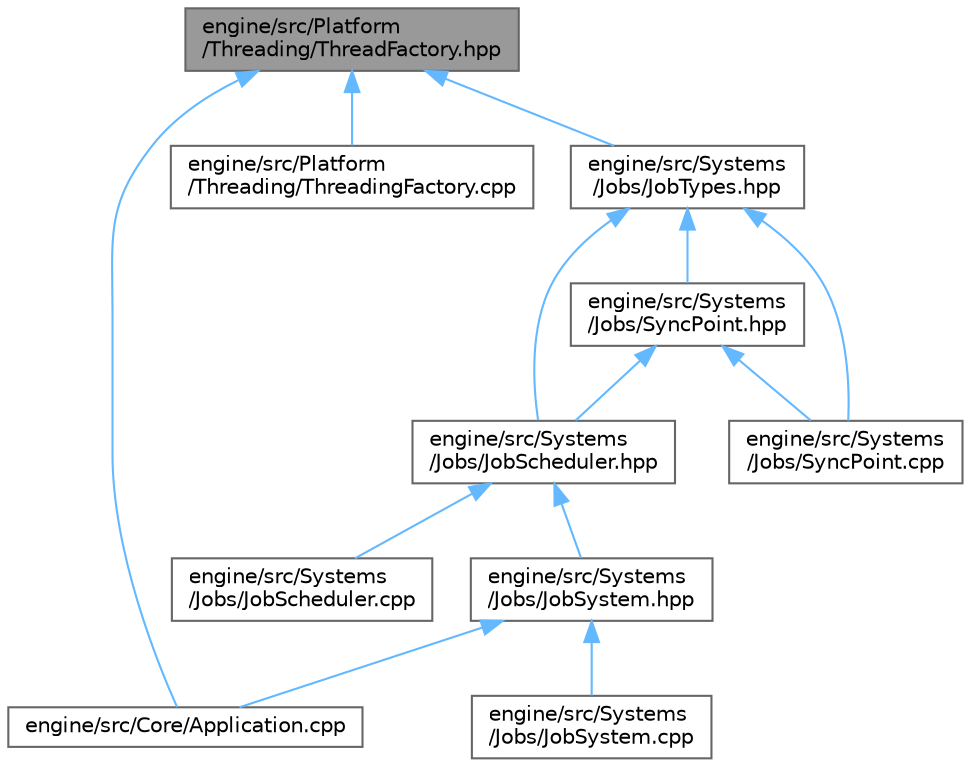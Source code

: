 digraph "engine/src/Platform/Threading/ThreadFactory.hpp"
{
 // LATEX_PDF_SIZE
  bgcolor="transparent";
  edge [fontname=Helvetica,fontsize=10,labelfontname=Helvetica,labelfontsize=10];
  node [fontname=Helvetica,fontsize=10,shape=box,height=0.2,width=0.4];
  Node1 [id="Node000001",label="engine/src/Platform\l/Threading/ThreadFactory.hpp",height=0.2,width=0.4,color="gray40", fillcolor="grey60", style="filled", fontcolor="black",tooltip=" "];
  Node1 -> Node2 [id="edge1_Node000001_Node000002",dir="back",color="steelblue1",style="solid",tooltip=" "];
  Node2 [id="Node000002",label="engine/src/Core/Application.cpp",height=0.2,width=0.4,color="grey40", fillcolor="white", style="filled",URL="$_application_8cpp.html",tooltip=" "];
  Node1 -> Node3 [id="edge2_Node000001_Node000003",dir="back",color="steelblue1",style="solid",tooltip=" "];
  Node3 [id="Node000003",label="engine/src/Platform\l/Threading/ThreadingFactory.cpp",height=0.2,width=0.4,color="grey40", fillcolor="white", style="filled",URL="$_threading_factory_8cpp.html",tooltip=" "];
  Node1 -> Node4 [id="edge3_Node000001_Node000004",dir="back",color="steelblue1",style="solid",tooltip=" "];
  Node4 [id="Node000004",label="engine/src/Systems\l/Jobs/JobTypes.hpp",height=0.2,width=0.4,color="grey40", fillcolor="white", style="filled",URL="$_job_types_8hpp.html",tooltip=" "];
  Node4 -> Node5 [id="edge4_Node000004_Node000005",dir="back",color="steelblue1",style="solid",tooltip=" "];
  Node5 [id="Node000005",label="engine/src/Systems\l/Jobs/JobScheduler.hpp",height=0.2,width=0.4,color="grey40", fillcolor="white", style="filled",URL="$_job_scheduler_8hpp.html",tooltip=" "];
  Node5 -> Node6 [id="edge5_Node000005_Node000006",dir="back",color="steelblue1",style="solid",tooltip=" "];
  Node6 [id="Node000006",label="engine/src/Systems\l/Jobs/JobScheduler.cpp",height=0.2,width=0.4,color="grey40", fillcolor="white", style="filled",URL="$_job_scheduler_8cpp.html",tooltip=" "];
  Node5 -> Node7 [id="edge6_Node000005_Node000007",dir="back",color="steelblue1",style="solid",tooltip=" "];
  Node7 [id="Node000007",label="engine/src/Systems\l/Jobs/JobSystem.hpp",height=0.2,width=0.4,color="grey40", fillcolor="white", style="filled",URL="$_job_system_8hpp.html",tooltip="JobSystem class following VoidArchitect engine patterns."];
  Node7 -> Node2 [id="edge7_Node000007_Node000002",dir="back",color="steelblue1",style="solid",tooltip=" "];
  Node7 -> Node8 [id="edge8_Node000007_Node000008",dir="back",color="steelblue1",style="solid",tooltip=" "];
  Node8 [id="Node000008",label="engine/src/Systems\l/Jobs/JobSystem.cpp",height=0.2,width=0.4,color="grey40", fillcolor="white", style="filled",URL="$_job_system_8cpp.html",tooltip=" "];
  Node4 -> Node9 [id="edge9_Node000004_Node000009",dir="back",color="steelblue1",style="solid",tooltip=" "];
  Node9 [id="Node000009",label="engine/src/Systems\l/Jobs/SyncPoint.cpp",height=0.2,width=0.4,color="grey40", fillcolor="white", style="filled",URL="$_sync_point_8cpp.html",tooltip=" "];
  Node4 -> Node10 [id="edge10_Node000004_Node000010",dir="back",color="steelblue1",style="solid",tooltip=" "];
  Node10 [id="Node000010",label="engine/src/Systems\l/Jobs/SyncPoint.hpp",height=0.2,width=0.4,color="grey40", fillcolor="white", style="filled",URL="$_sync_point_8hpp.html",tooltip=" "];
  Node10 -> Node5 [id="edge11_Node000010_Node000005",dir="back",color="steelblue1",style="solid",tooltip=" "];
  Node10 -> Node9 [id="edge12_Node000010_Node000009",dir="back",color="steelblue1",style="solid",tooltip=" "];
}
